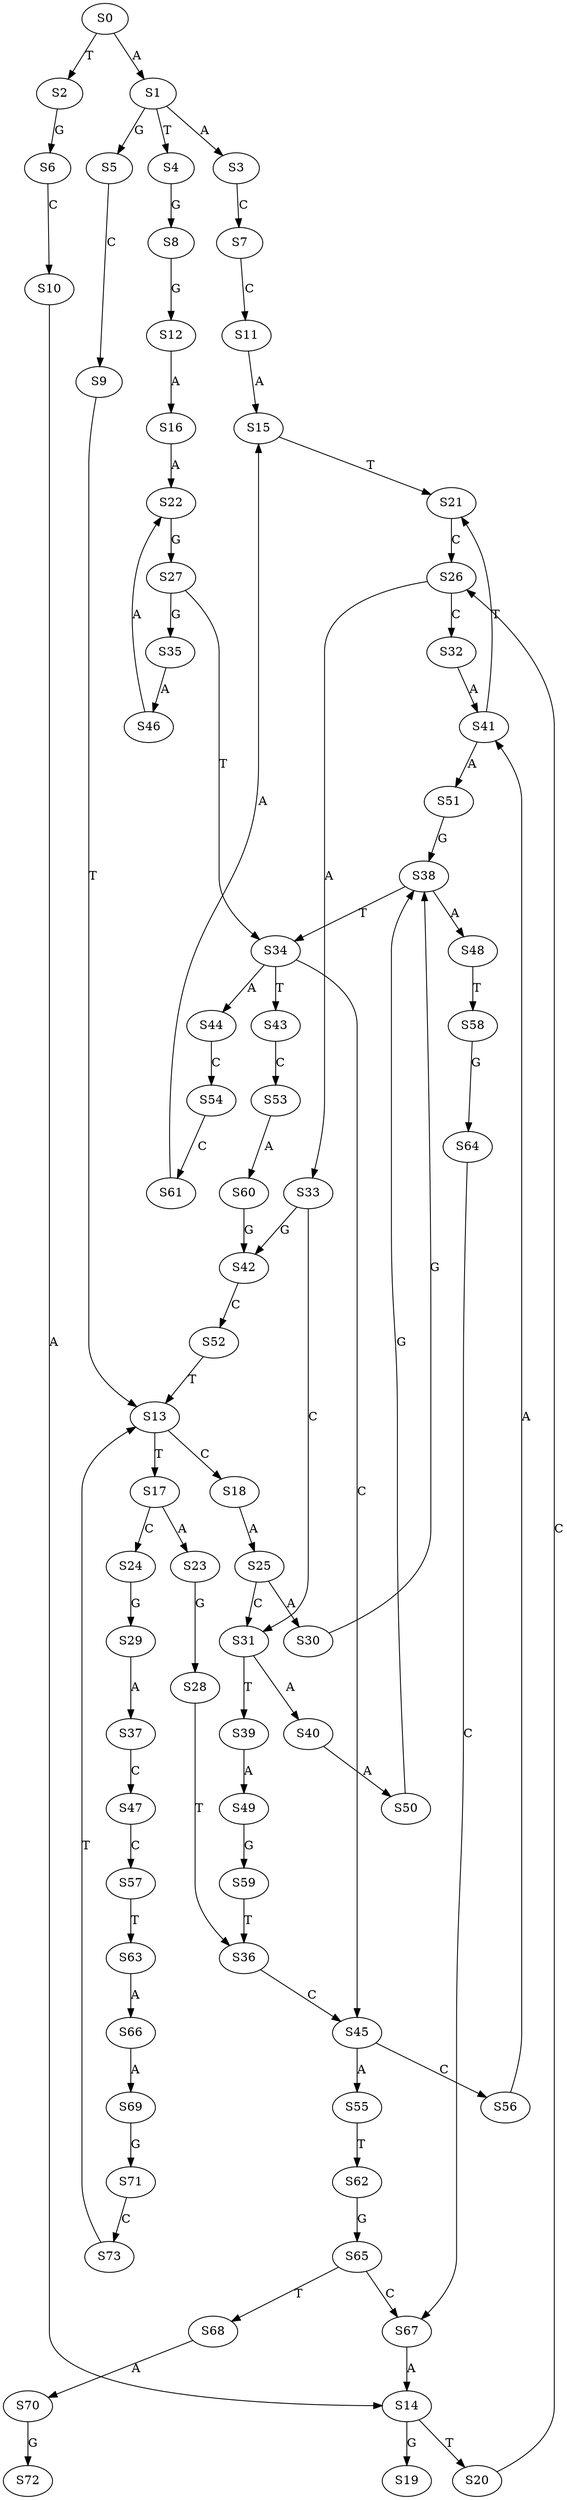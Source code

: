 strict digraph  {
	S0 -> S1 [ label = A ];
	S0 -> S2 [ label = T ];
	S1 -> S3 [ label = A ];
	S1 -> S4 [ label = T ];
	S1 -> S5 [ label = G ];
	S2 -> S6 [ label = G ];
	S3 -> S7 [ label = C ];
	S4 -> S8 [ label = G ];
	S5 -> S9 [ label = C ];
	S6 -> S10 [ label = C ];
	S7 -> S11 [ label = C ];
	S8 -> S12 [ label = G ];
	S9 -> S13 [ label = T ];
	S10 -> S14 [ label = A ];
	S11 -> S15 [ label = A ];
	S12 -> S16 [ label = A ];
	S13 -> S17 [ label = T ];
	S13 -> S18 [ label = C ];
	S14 -> S19 [ label = G ];
	S14 -> S20 [ label = T ];
	S15 -> S21 [ label = T ];
	S16 -> S22 [ label = A ];
	S17 -> S23 [ label = A ];
	S17 -> S24 [ label = C ];
	S18 -> S25 [ label = A ];
	S20 -> S26 [ label = C ];
	S21 -> S26 [ label = C ];
	S22 -> S27 [ label = G ];
	S23 -> S28 [ label = G ];
	S24 -> S29 [ label = G ];
	S25 -> S30 [ label = A ];
	S25 -> S31 [ label = C ];
	S26 -> S32 [ label = C ];
	S26 -> S33 [ label = A ];
	S27 -> S34 [ label = T ];
	S27 -> S35 [ label = G ];
	S28 -> S36 [ label = T ];
	S29 -> S37 [ label = A ];
	S30 -> S38 [ label = G ];
	S31 -> S39 [ label = T ];
	S31 -> S40 [ label = A ];
	S32 -> S41 [ label = A ];
	S33 -> S31 [ label = C ];
	S33 -> S42 [ label = G ];
	S34 -> S43 [ label = T ];
	S34 -> S44 [ label = A ];
	S34 -> S45 [ label = C ];
	S35 -> S46 [ label = A ];
	S36 -> S45 [ label = C ];
	S37 -> S47 [ label = C ];
	S38 -> S34 [ label = T ];
	S38 -> S48 [ label = A ];
	S39 -> S49 [ label = A ];
	S40 -> S50 [ label = A ];
	S41 -> S51 [ label = A ];
	S41 -> S21 [ label = T ];
	S42 -> S52 [ label = C ];
	S43 -> S53 [ label = C ];
	S44 -> S54 [ label = C ];
	S45 -> S55 [ label = A ];
	S45 -> S56 [ label = C ];
	S46 -> S22 [ label = A ];
	S47 -> S57 [ label = C ];
	S48 -> S58 [ label = T ];
	S49 -> S59 [ label = G ];
	S50 -> S38 [ label = G ];
	S51 -> S38 [ label = G ];
	S52 -> S13 [ label = T ];
	S53 -> S60 [ label = A ];
	S54 -> S61 [ label = C ];
	S55 -> S62 [ label = T ];
	S56 -> S41 [ label = A ];
	S57 -> S63 [ label = T ];
	S58 -> S64 [ label = G ];
	S59 -> S36 [ label = T ];
	S60 -> S42 [ label = G ];
	S61 -> S15 [ label = A ];
	S62 -> S65 [ label = G ];
	S63 -> S66 [ label = A ];
	S64 -> S67 [ label = C ];
	S65 -> S67 [ label = C ];
	S65 -> S68 [ label = T ];
	S66 -> S69 [ label = A ];
	S67 -> S14 [ label = A ];
	S68 -> S70 [ label = A ];
	S69 -> S71 [ label = G ];
	S70 -> S72 [ label = G ];
	S71 -> S73 [ label = C ];
	S73 -> S13 [ label = T ];
}
